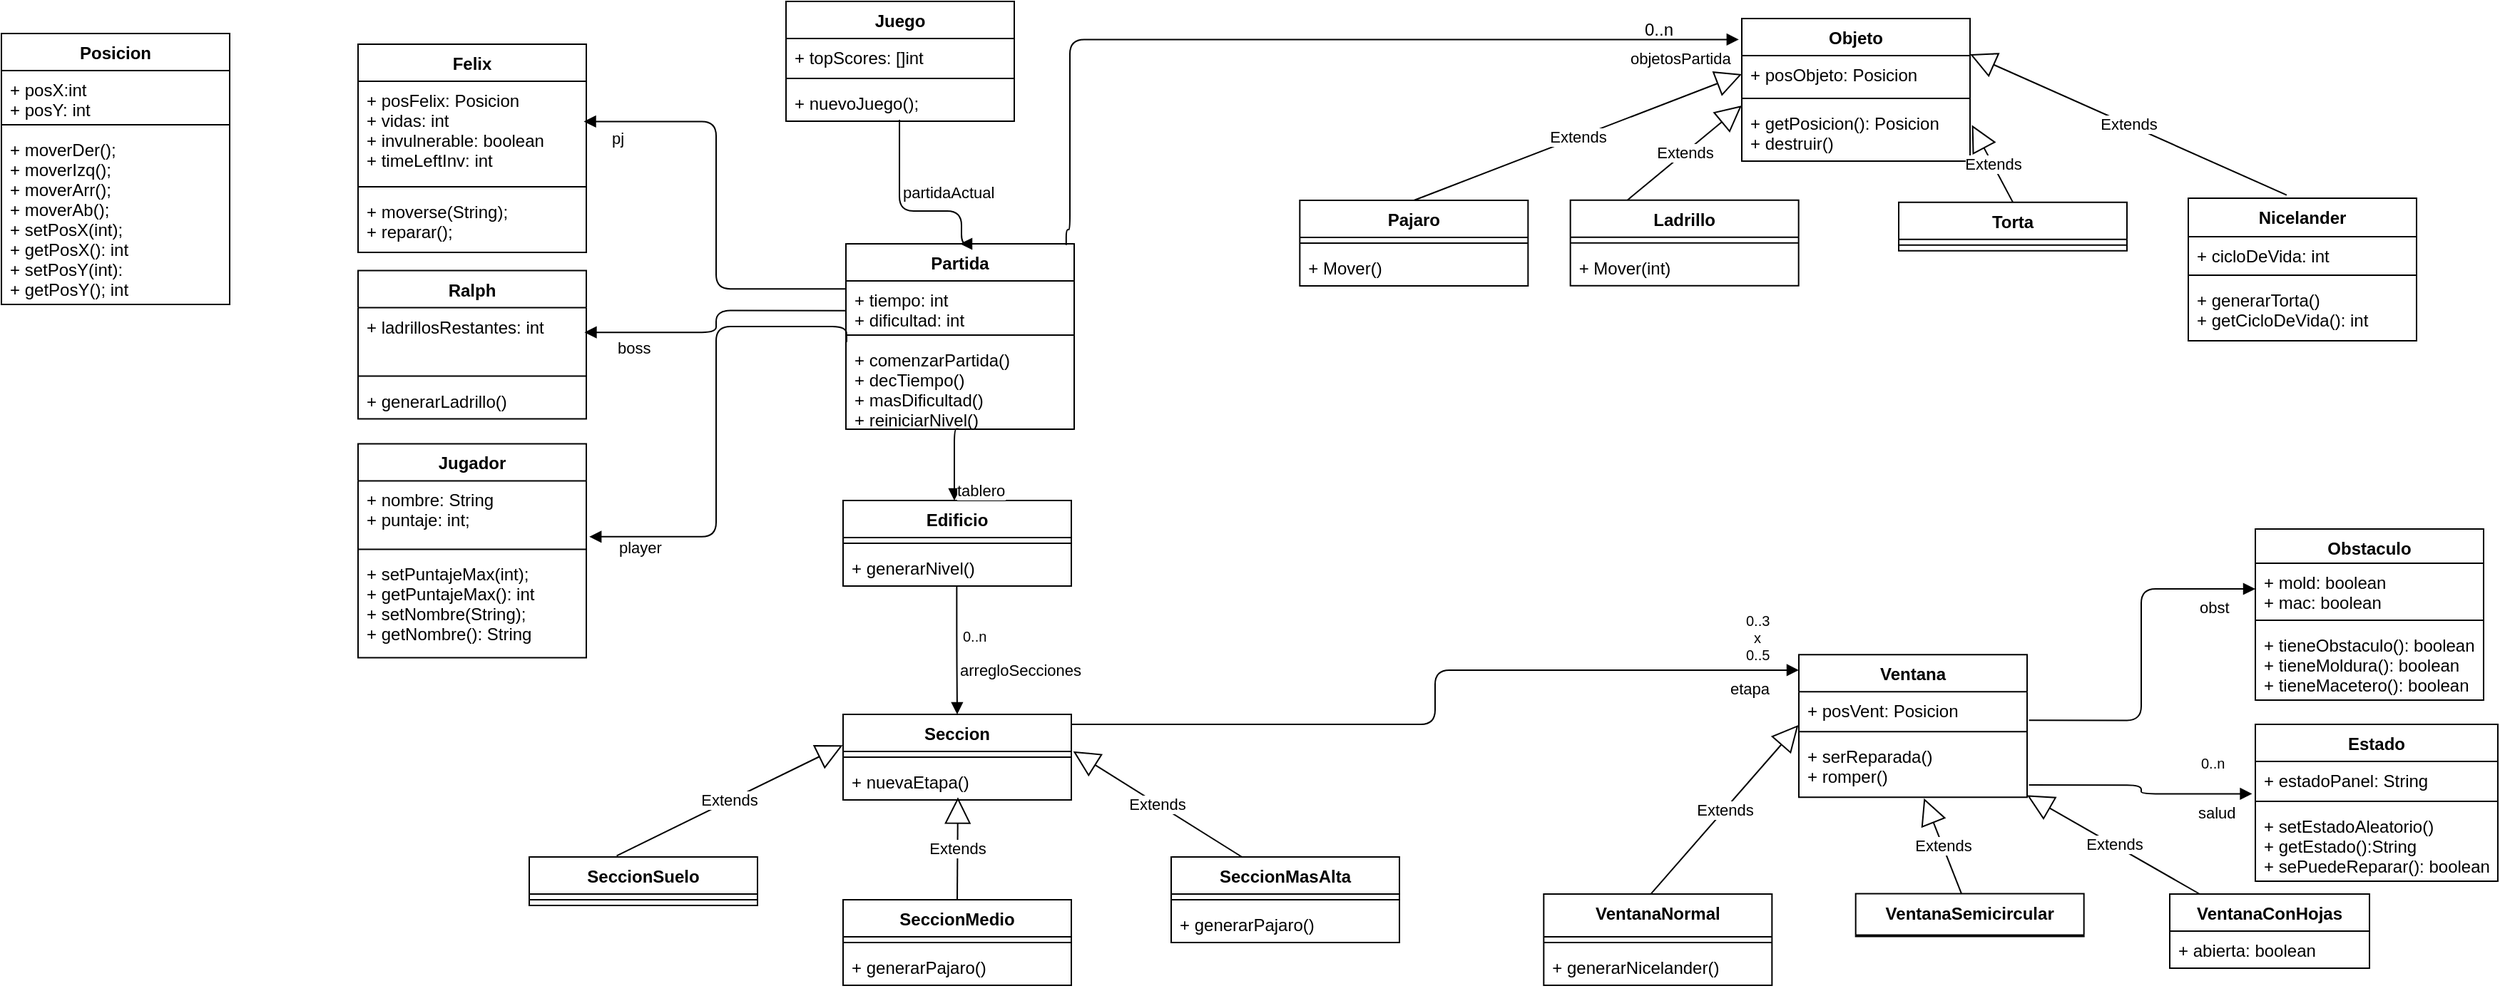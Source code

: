 <mxfile version="11.3.1" type="device" pages="1"><diagram id="2Kq16u2UD5P_xdGloN-s" name="Page-1"><mxGraphModel dx="937" dy="474" grid="1" gridSize="10" guides="0" tooltips="1" connect="1" arrows="1" fold="1" page="1" pageScale="1" pageWidth="2336" pageHeight="1654" math="0" shadow="0"><root><mxCell id="0"/><mxCell id="1" parent="0"/><mxCell id="9vfwXc5ntF1bTvShzQ1Z-1" value="Juego" style="swimlane;fontStyle=1;align=center;verticalAlign=top;childLayout=stackLayout;horizontal=1;startSize=26;horizontalStack=0;resizeParent=1;resizeParentMax=0;resizeLast=0;collapsible=1;marginBottom=0;" parent="1" vertex="1"><mxGeometry x="580" y="20" width="160" height="84" as="geometry"/></mxCell><mxCell id="9vfwXc5ntF1bTvShzQ1Z-2" value="+ topScores: []int" style="text;strokeColor=none;fillColor=none;align=left;verticalAlign=top;spacingLeft=4;spacingRight=4;overflow=hidden;rotatable=0;points=[[0,0.5],[1,0.5]];portConstraint=eastwest;" parent="9vfwXc5ntF1bTvShzQ1Z-1" vertex="1"><mxGeometry y="26" width="160" height="24" as="geometry"/></mxCell><mxCell id="9vfwXc5ntF1bTvShzQ1Z-3" value="" style="line;strokeWidth=1;fillColor=none;align=left;verticalAlign=middle;spacingTop=-1;spacingLeft=3;spacingRight=3;rotatable=0;labelPosition=right;points=[];portConstraint=eastwest;" parent="9vfwXc5ntF1bTvShzQ1Z-1" vertex="1"><mxGeometry y="50" width="160" height="8" as="geometry"/></mxCell><mxCell id="9vfwXc5ntF1bTvShzQ1Z-4" value="+ nuevoJuego();" style="text;strokeColor=none;fillColor=none;align=left;verticalAlign=top;spacingLeft=4;spacingRight=4;overflow=hidden;rotatable=0;points=[[0,0.5],[1,0.5]];portConstraint=eastwest;" parent="9vfwXc5ntF1bTvShzQ1Z-1" vertex="1"><mxGeometry y="58" width="160" height="26" as="geometry"/></mxCell><mxCell id="9vfwXc5ntF1bTvShzQ1Z-5" value="Jugador" style="swimlane;fontStyle=1;align=center;verticalAlign=top;childLayout=stackLayout;horizontal=1;startSize=26;horizontalStack=0;resizeParent=1;resizeParentMax=0;resizeLast=0;collapsible=1;marginBottom=0;" parent="1" vertex="1"><mxGeometry x="280" y="330.214" width="160" height="150" as="geometry"/></mxCell><mxCell id="9vfwXc5ntF1bTvShzQ1Z-6" value="+ nombre: String&#10;+ puntaje: int;" style="text;strokeColor=none;fillColor=none;align=left;verticalAlign=top;spacingLeft=4;spacingRight=4;overflow=hidden;rotatable=0;points=[[0,0.5],[1,0.5]];portConstraint=eastwest;" parent="9vfwXc5ntF1bTvShzQ1Z-5" vertex="1"><mxGeometry y="26" width="160" height="44" as="geometry"/></mxCell><mxCell id="9vfwXc5ntF1bTvShzQ1Z-7" value="" style="line;strokeWidth=1;fillColor=none;align=left;verticalAlign=middle;spacingTop=-1;spacingLeft=3;spacingRight=3;rotatable=0;labelPosition=right;points=[];portConstraint=eastwest;" parent="9vfwXc5ntF1bTvShzQ1Z-5" vertex="1"><mxGeometry y="70" width="160" height="8" as="geometry"/></mxCell><mxCell id="9vfwXc5ntF1bTvShzQ1Z-8" value="+ setPuntajeMax(int);&#10;+ getPuntajeMax(): int&#10;+ setNombre(String);&#10;+ getNombre(): String&#10;" style="text;strokeColor=none;fillColor=none;align=left;verticalAlign=top;spacingLeft=4;spacingRight=4;overflow=hidden;rotatable=0;points=[[0,0.5],[1,0.5]];portConstraint=eastwest;" parent="9vfwXc5ntF1bTvShzQ1Z-5" vertex="1"><mxGeometry y="78" width="160" height="72" as="geometry"/></mxCell><mxCell id="9vfwXc5ntF1bTvShzQ1Z-9" value="Partida" style="swimlane;fontStyle=1;align=center;verticalAlign=top;childLayout=stackLayout;horizontal=1;startSize=26;horizontalStack=0;resizeParent=1;resizeParentMax=0;resizeLast=0;collapsible=1;marginBottom=0;" parent="1" vertex="1"><mxGeometry x="622" y="190" width="160" height="130" as="geometry"/></mxCell><mxCell id="9vfwXc5ntF1bTvShzQ1Z-10" value="+ tiempo: int&#10;+ dificultad: int" style="text;strokeColor=none;fillColor=none;align=left;verticalAlign=top;spacingLeft=4;spacingRight=4;overflow=hidden;rotatable=0;points=[[0,0.5],[1,0.5]];portConstraint=eastwest;" parent="9vfwXc5ntF1bTvShzQ1Z-9" vertex="1"><mxGeometry y="26" width="160" height="34" as="geometry"/></mxCell><mxCell id="9vfwXc5ntF1bTvShzQ1Z-11" value="" style="line;strokeWidth=1;fillColor=none;align=left;verticalAlign=middle;spacingTop=-1;spacingLeft=3;spacingRight=3;rotatable=0;labelPosition=right;points=[];portConstraint=eastwest;" parent="9vfwXc5ntF1bTvShzQ1Z-9" vertex="1"><mxGeometry y="60" width="160" height="8" as="geometry"/></mxCell><mxCell id="9vfwXc5ntF1bTvShzQ1Z-12" value="+ comenzarPartida()&#10;+ decTiempo()&#10;+ masDificultad()&#10;+ reiniciarNivel()" style="text;strokeColor=none;fillColor=none;align=left;verticalAlign=top;spacingLeft=4;spacingRight=4;overflow=hidden;rotatable=0;points=[[0,0.5],[1,0.5]];portConstraint=eastwest;" parent="9vfwXc5ntF1bTvShzQ1Z-9" vertex="1"><mxGeometry y="68" width="160" height="62" as="geometry"/></mxCell><mxCell id="9vfwXc5ntF1bTvShzQ1Z-13" value="Posicion" style="swimlane;fontStyle=1;align=center;verticalAlign=top;childLayout=stackLayout;horizontal=1;startSize=26;horizontalStack=0;resizeParent=1;resizeParentMax=0;resizeLast=0;collapsible=1;marginBottom=0;" parent="1" vertex="1"><mxGeometry x="30" y="42.5" width="160" height="190" as="geometry"><mxRectangle x="60" y="32" width="80" height="26" as="alternateBounds"/></mxGeometry></mxCell><mxCell id="9vfwXc5ntF1bTvShzQ1Z-14" value="+ posX:int&#10;+ posY: int" style="text;strokeColor=none;fillColor=none;align=left;verticalAlign=top;spacingLeft=4;spacingRight=4;overflow=hidden;rotatable=0;points=[[0,0.5],[1,0.5]];portConstraint=eastwest;" parent="9vfwXc5ntF1bTvShzQ1Z-13" vertex="1"><mxGeometry y="26" width="160" height="34" as="geometry"/></mxCell><mxCell id="9vfwXc5ntF1bTvShzQ1Z-15" value="" style="line;strokeWidth=1;fillColor=none;align=left;verticalAlign=middle;spacingTop=-1;spacingLeft=3;spacingRight=3;rotatable=0;labelPosition=right;points=[];portConstraint=eastwest;" parent="9vfwXc5ntF1bTvShzQ1Z-13" vertex="1"><mxGeometry y="60" width="160" height="8" as="geometry"/></mxCell><mxCell id="9vfwXc5ntF1bTvShzQ1Z-16" value="+ moverDer();&#10;+ moverIzq();&#10;+ moverArr();&#10;+ moverAb();&#10;+ setPosX(int);&#10;+ getPosX(): int&#10;+ setPosY(int):&#10;+ getPosY(); int " style="text;strokeColor=none;fillColor=none;align=left;verticalAlign=top;spacingLeft=4;spacingRight=4;overflow=hidden;rotatable=0;points=[[0,0.5],[1,0.5]];portConstraint=eastwest;" parent="9vfwXc5ntF1bTvShzQ1Z-13" vertex="1"><mxGeometry y="68" width="160" height="122" as="geometry"/></mxCell><mxCell id="9vfwXc5ntF1bTvShzQ1Z-17" value="Ventana" style="swimlane;fontStyle=1;align=center;verticalAlign=top;childLayout=stackLayout;horizontal=1;startSize=26;horizontalStack=0;resizeParent=1;resizeParentMax=0;resizeLast=0;collapsible=1;marginBottom=0;" parent="1" vertex="1"><mxGeometry x="1290" y="478.167" width="160" height="100" as="geometry"/></mxCell><mxCell id="9vfwXc5ntF1bTvShzQ1Z-18" value="+ posVent: Posicion" style="text;strokeColor=none;fillColor=none;align=left;verticalAlign=top;spacingLeft=4;spacingRight=4;overflow=hidden;rotatable=0;points=[[0,0.5],[1,0.5]];portConstraint=eastwest;" parent="9vfwXc5ntF1bTvShzQ1Z-17" vertex="1"><mxGeometry y="26" width="160" height="24" as="geometry"/></mxCell><mxCell id="9vfwXc5ntF1bTvShzQ1Z-19" value="" style="line;strokeWidth=1;fillColor=none;align=left;verticalAlign=middle;spacingTop=-1;spacingLeft=3;spacingRight=3;rotatable=0;labelPosition=right;points=[];portConstraint=eastwest;" parent="9vfwXc5ntF1bTvShzQ1Z-17" vertex="1"><mxGeometry y="50" width="160" height="8" as="geometry"/></mxCell><mxCell id="9vfwXc5ntF1bTvShzQ1Z-20" value="+ serReparada()&#10;+ romper()" style="text;strokeColor=none;fillColor=none;align=left;verticalAlign=top;spacingLeft=4;spacingRight=4;overflow=hidden;rotatable=0;points=[[0,0.5],[1,0.5]];portConstraint=eastwest;" parent="9vfwXc5ntF1bTvShzQ1Z-17" vertex="1"><mxGeometry y="58" width="160" height="42" as="geometry"/></mxCell><mxCell id="9vfwXc5ntF1bTvShzQ1Z-33" value="Ladrillo" style="swimlane;fontStyle=1;align=center;verticalAlign=top;childLayout=stackLayout;horizontal=1;startSize=26;horizontalStack=0;resizeParent=1;resizeParentMax=0;resizeLast=0;collapsible=1;marginBottom=0;" parent="1" vertex="1"><mxGeometry x="1129.833" y="159.324" width="160" height="60" as="geometry"/></mxCell><mxCell id="9vfwXc5ntF1bTvShzQ1Z-35" value="" style="line;strokeWidth=1;fillColor=none;align=left;verticalAlign=middle;spacingTop=-1;spacingLeft=3;spacingRight=3;rotatable=0;labelPosition=right;points=[];portConstraint=eastwest;" parent="9vfwXc5ntF1bTvShzQ1Z-33" vertex="1"><mxGeometry y="26" width="160" height="8" as="geometry"/></mxCell><mxCell id="9vfwXc5ntF1bTvShzQ1Z-36" value="+ Mover(int)" style="text;strokeColor=none;fillColor=none;align=left;verticalAlign=top;spacingLeft=4;spacingRight=4;overflow=hidden;rotatable=0;points=[[0,0.5],[1,0.5]];portConstraint=eastwest;" parent="9vfwXc5ntF1bTvShzQ1Z-33" vertex="1"><mxGeometry y="34" width="160" height="26" as="geometry"/></mxCell><mxCell id="9vfwXc5ntF1bTvShzQ1Z-37" value="Pajaro" style="swimlane;fontStyle=1;align=center;verticalAlign=top;childLayout=stackLayout;horizontal=1;startSize=26;horizontalStack=0;resizeParent=1;resizeParentMax=0;resizeLast=0;collapsible=1;marginBottom=0;" parent="1" vertex="1"><mxGeometry x="940.167" y="159.49" width="160" height="60" as="geometry"/></mxCell><mxCell id="9vfwXc5ntF1bTvShzQ1Z-39" value="" style="line;strokeWidth=1;fillColor=none;align=left;verticalAlign=middle;spacingTop=-1;spacingLeft=3;spacingRight=3;rotatable=0;labelPosition=right;points=[];portConstraint=eastwest;" parent="9vfwXc5ntF1bTvShzQ1Z-37" vertex="1"><mxGeometry y="26" width="160" height="8" as="geometry"/></mxCell><mxCell id="9vfwXc5ntF1bTvShzQ1Z-40" value="+ Mover()" style="text;strokeColor=none;fillColor=none;align=left;verticalAlign=top;spacingLeft=4;spacingRight=4;overflow=hidden;rotatable=0;points=[[0,0.5],[1,0.5]];portConstraint=eastwest;" parent="9vfwXc5ntF1bTvShzQ1Z-37" vertex="1"><mxGeometry y="34" width="160" height="26" as="geometry"/></mxCell><mxCell id="9vfwXc5ntF1bTvShzQ1Z-41" value="VentanaNormal" style="swimlane;fontStyle=1;align=center;verticalAlign=top;childLayout=stackLayout;horizontal=1;startSize=30;horizontalStack=0;resizeParent=1;resizeParentMax=0;resizeLast=0;collapsible=1;marginBottom=0;" parent="1" vertex="1"><mxGeometry x="1111.167" y="646" width="160" height="64" as="geometry"/></mxCell><mxCell id="9vfwXc5ntF1bTvShzQ1Z-43" value="" style="line;strokeWidth=1;fillColor=none;align=left;verticalAlign=middle;spacingTop=-1;spacingLeft=3;spacingRight=3;rotatable=0;labelPosition=right;points=[];portConstraint=eastwest;" parent="9vfwXc5ntF1bTvShzQ1Z-41" vertex="1"><mxGeometry y="30" width="160" height="8" as="geometry"/></mxCell><mxCell id="9vfwXc5ntF1bTvShzQ1Z-44" value="+ generarNicelander()" style="text;strokeColor=none;fillColor=none;align=left;verticalAlign=top;spacingLeft=4;spacingRight=4;overflow=hidden;rotatable=0;points=[[0,0.5],[1,0.5]];portConstraint=eastwest;" parent="9vfwXc5ntF1bTvShzQ1Z-41" vertex="1"><mxGeometry y="38" width="160" height="26" as="geometry"/></mxCell><mxCell id="9vfwXc5ntF1bTvShzQ1Z-45" value="VentanaSemicircular" style="swimlane;fontStyle=1;align=center;verticalAlign=top;childLayout=stackLayout;horizontal=1;startSize=29;horizontalStack=0;resizeParent=1;resizeParentMax=0;resizeLast=0;collapsible=1;marginBottom=0;" parent="1" vertex="1"><mxGeometry x="1329.833" y="645.786" width="160" height="30" as="geometry"/></mxCell><mxCell id="9vfwXc5ntF1bTvShzQ1Z-47" value="" style="line;strokeWidth=1;fillColor=none;align=left;verticalAlign=middle;spacingTop=-1;spacingLeft=3;spacingRight=3;rotatable=0;labelPosition=right;points=[];portConstraint=eastwest;" parent="9vfwXc5ntF1bTvShzQ1Z-45" vertex="1"><mxGeometry y="29" width="160" height="1" as="geometry"/></mxCell><mxCell id="9vfwXc5ntF1bTvShzQ1Z-65" value="Torta" style="swimlane;fontStyle=1;align=center;verticalAlign=top;childLayout=stackLayout;horizontal=1;startSize=26;horizontalStack=0;resizeParent=1;resizeParentMax=0;resizeLast=0;collapsible=1;marginBottom=0;" parent="1" vertex="1"><mxGeometry x="1360" y="160.824" width="160" height="34" as="geometry"/></mxCell><mxCell id="9vfwXc5ntF1bTvShzQ1Z-67" value="" style="line;strokeWidth=1;fillColor=none;align=left;verticalAlign=middle;spacingTop=-1;spacingLeft=3;spacingRight=3;rotatable=0;labelPosition=right;points=[];portConstraint=eastwest;" parent="9vfwXc5ntF1bTvShzQ1Z-65" vertex="1"><mxGeometry y="26" width="160" height="8" as="geometry"/></mxCell><mxCell id="9vfwXc5ntF1bTvShzQ1Z-73" value="Seccion" style="swimlane;fontStyle=1;align=center;verticalAlign=top;childLayout=stackLayout;horizontal=1;startSize=26;horizontalStack=0;resizeParent=1;resizeParentMax=0;resizeLast=0;collapsible=1;marginBottom=0;" parent="1" vertex="1"><mxGeometry x="620" y="520" width="160" height="60" as="geometry"/></mxCell><mxCell id="9vfwXc5ntF1bTvShzQ1Z-75" value="" style="line;strokeWidth=1;fillColor=none;align=left;verticalAlign=middle;spacingTop=-1;spacingLeft=3;spacingRight=3;rotatable=0;labelPosition=right;points=[];portConstraint=eastwest;" parent="9vfwXc5ntF1bTvShzQ1Z-73" vertex="1"><mxGeometry y="26" width="160" height="8" as="geometry"/></mxCell><mxCell id="9vfwXc5ntF1bTvShzQ1Z-76" value="+ nuevaEtapa()" style="text;strokeColor=none;fillColor=none;align=left;verticalAlign=top;spacingLeft=4;spacingRight=4;overflow=hidden;rotatable=0;points=[[0,0.5],[1,0.5]];portConstraint=eastwest;" parent="9vfwXc5ntF1bTvShzQ1Z-73" vertex="1"><mxGeometry y="34" width="160" height="26" as="geometry"/></mxCell><mxCell id="9vfwXc5ntF1bTvShzQ1Z-77" value="SeccionSuelo" style="swimlane;fontStyle=1;align=center;verticalAlign=top;childLayout=stackLayout;horizontal=1;startSize=26;horizontalStack=0;resizeParent=1;resizeParentMax=0;resizeLast=0;collapsible=1;marginBottom=0;" parent="1" vertex="1"><mxGeometry x="400" y="620" width="160" height="34" as="geometry"/></mxCell><mxCell id="9vfwXc5ntF1bTvShzQ1Z-79" value="" style="line;strokeWidth=1;fillColor=none;align=left;verticalAlign=middle;spacingTop=-1;spacingLeft=3;spacingRight=3;rotatable=0;labelPosition=right;points=[];portConstraint=eastwest;" parent="9vfwXc5ntF1bTvShzQ1Z-77" vertex="1"><mxGeometry y="26" width="160" height="8" as="geometry"/></mxCell><mxCell id="9vfwXc5ntF1bTvShzQ1Z-81" value="SeccionMedio" style="swimlane;fontStyle=1;align=center;verticalAlign=top;childLayout=stackLayout;horizontal=1;startSize=26;horizontalStack=0;resizeParent=1;resizeParentMax=0;resizeLast=0;collapsible=1;marginBottom=0;" parent="1" vertex="1"><mxGeometry x="620" y="650" width="160" height="60" as="geometry"/></mxCell><mxCell id="9vfwXc5ntF1bTvShzQ1Z-83" value="" style="line;strokeWidth=1;fillColor=none;align=left;verticalAlign=middle;spacingTop=-1;spacingLeft=3;spacingRight=3;rotatable=0;labelPosition=right;points=[];portConstraint=eastwest;" parent="9vfwXc5ntF1bTvShzQ1Z-81" vertex="1"><mxGeometry y="26" width="160" height="8" as="geometry"/></mxCell><mxCell id="9vfwXc5ntF1bTvShzQ1Z-84" value="+ generarPajaro()" style="text;strokeColor=none;fillColor=none;align=left;verticalAlign=top;spacingLeft=4;spacingRight=4;overflow=hidden;rotatable=0;points=[[0,0.5],[1,0.5]];portConstraint=eastwest;" parent="9vfwXc5ntF1bTvShzQ1Z-81" vertex="1"><mxGeometry y="34" width="160" height="26" as="geometry"/></mxCell><mxCell id="9vfwXc5ntF1bTvShzQ1Z-85" value="SeccionMasAlta" style="swimlane;fontStyle=1;align=center;verticalAlign=top;childLayout=stackLayout;horizontal=1;startSize=26;horizontalStack=0;resizeParent=1;resizeParentMax=0;resizeLast=0;collapsible=1;marginBottom=0;" parent="1" vertex="1"><mxGeometry x="850" y="620" width="160" height="60" as="geometry"/></mxCell><mxCell id="9vfwXc5ntF1bTvShzQ1Z-87" value="" style="line;strokeWidth=1;fillColor=none;align=left;verticalAlign=middle;spacingTop=-1;spacingLeft=3;spacingRight=3;rotatable=0;labelPosition=right;points=[];portConstraint=eastwest;" parent="9vfwXc5ntF1bTvShzQ1Z-85" vertex="1"><mxGeometry y="26" width="160" height="8" as="geometry"/></mxCell><mxCell id="9vfwXc5ntF1bTvShzQ1Z-88" value="+ generarPajaro()" style="text;strokeColor=none;fillColor=none;align=left;verticalAlign=top;spacingLeft=4;spacingRight=4;overflow=hidden;rotatable=0;points=[[0,0.5],[1,0.5]];portConstraint=eastwest;" parent="9vfwXc5ntF1bTvShzQ1Z-85" vertex="1"><mxGeometry y="34" width="160" height="26" as="geometry"/></mxCell><mxCell id="9vfwXc5ntF1bTvShzQ1Z-89" value="Felix" style="swimlane;fontStyle=1;align=center;verticalAlign=top;childLayout=stackLayout;horizontal=1;startSize=26;horizontalStack=0;resizeParent=1;resizeParentMax=0;resizeLast=0;collapsible=1;marginBottom=0;" parent="1" vertex="1"><mxGeometry x="280" y="50" width="160" height="146" as="geometry"><mxRectangle x="510" y="506" width="60" height="26" as="alternateBounds"/></mxGeometry></mxCell><mxCell id="9vfwXc5ntF1bTvShzQ1Z-90" value="+ posFelix: Posicion&#10;+ vidas: int&#10;+ invulnerable: boolean&#10;+ timeLeftInv: int" style="text;strokeColor=none;fillColor=none;align=left;verticalAlign=top;spacingLeft=4;spacingRight=4;overflow=hidden;rotatable=0;points=[[0,0.5],[1,0.5]];portConstraint=eastwest;" parent="9vfwXc5ntF1bTvShzQ1Z-89" vertex="1"><mxGeometry y="26" width="160" height="70" as="geometry"/></mxCell><mxCell id="9vfwXc5ntF1bTvShzQ1Z-91" value="" style="line;strokeWidth=1;fillColor=none;align=left;verticalAlign=middle;spacingTop=-1;spacingLeft=3;spacingRight=3;rotatable=0;labelPosition=right;points=[];portConstraint=eastwest;" parent="9vfwXc5ntF1bTvShzQ1Z-89" vertex="1"><mxGeometry y="96" width="160" height="8" as="geometry"/></mxCell><mxCell id="9vfwXc5ntF1bTvShzQ1Z-92" value="+ moverse(String);&#10;+ reparar();" style="text;strokeColor=none;fillColor=none;align=left;verticalAlign=top;spacingLeft=4;spacingRight=4;overflow=hidden;rotatable=0;points=[[0,0.5],[1,0.5]];portConstraint=eastwest;" parent="9vfwXc5ntF1bTvShzQ1Z-89" vertex="1"><mxGeometry y="104" width="160" height="42" as="geometry"/></mxCell><mxCell id="o8ehaNPeGsNhpjmpizpz-1" value="Ralph" style="swimlane;fontStyle=1;align=center;verticalAlign=top;childLayout=stackLayout;horizontal=1;startSize=26;horizontalStack=0;resizeParent=1;resizeParentMax=0;resizeLast=0;collapsible=1;marginBottom=0;" parent="1" vertex="1"><mxGeometry x="280" y="208.786" width="160" height="104" as="geometry"/></mxCell><mxCell id="o8ehaNPeGsNhpjmpizpz-2" value="+ ladrillosRestantes: int" style="text;strokeColor=none;fillColor=none;align=left;verticalAlign=top;spacingLeft=4;spacingRight=4;overflow=hidden;rotatable=0;points=[[0,0.5],[1,0.5]];portConstraint=eastwest;" parent="o8ehaNPeGsNhpjmpizpz-1" vertex="1"><mxGeometry y="26" width="160" height="44" as="geometry"/></mxCell><mxCell id="o8ehaNPeGsNhpjmpizpz-3" value="" style="line;strokeWidth=1;fillColor=none;align=left;verticalAlign=middle;spacingTop=-1;spacingLeft=3;spacingRight=3;rotatable=0;labelPosition=right;points=[];portConstraint=eastwest;" parent="o8ehaNPeGsNhpjmpizpz-1" vertex="1"><mxGeometry y="70" width="160" height="8" as="geometry"/></mxCell><mxCell id="o8ehaNPeGsNhpjmpizpz-4" value="+ generarLadrillo()" style="text;strokeColor=none;fillColor=none;align=left;verticalAlign=top;spacingLeft=4;spacingRight=4;overflow=hidden;rotatable=0;points=[[0,0.5],[1,0.5]];portConstraint=eastwest;" parent="o8ehaNPeGsNhpjmpizpz-1" vertex="1"><mxGeometry y="78" width="160" height="26" as="geometry"/></mxCell><mxCell id="o8ehaNPeGsNhpjmpizpz-6" value="Estado" style="swimlane;fontStyle=1;align=center;verticalAlign=top;childLayout=stackLayout;horizontal=1;startSize=26;horizontalStack=0;resizeParent=1;resizeParentMax=0;resizeLast=0;collapsible=1;marginBottom=0;" parent="1" vertex="1"><mxGeometry x="1610" y="527" width="170" height="110" as="geometry"/></mxCell><mxCell id="o8ehaNPeGsNhpjmpizpz-7" value="+ estadoPanel: String" style="text;strokeColor=none;fillColor=none;align=left;verticalAlign=top;spacingLeft=4;spacingRight=4;overflow=hidden;rotatable=0;points=[[0,0.5],[1,0.5]];portConstraint=eastwest;" parent="o8ehaNPeGsNhpjmpizpz-6" vertex="1"><mxGeometry y="26" width="170" height="24" as="geometry"/></mxCell><mxCell id="o8ehaNPeGsNhpjmpizpz-8" value="" style="line;strokeWidth=1;fillColor=none;align=left;verticalAlign=middle;spacingTop=-1;spacingLeft=3;spacingRight=3;rotatable=0;labelPosition=right;points=[];portConstraint=eastwest;" parent="o8ehaNPeGsNhpjmpizpz-6" vertex="1"><mxGeometry y="50" width="170" height="8" as="geometry"/></mxCell><mxCell id="o8ehaNPeGsNhpjmpizpz-9" value="+ setEstadoAleatorio()&#10;+ getEstado():String&#10;+ sePuedeReparar(): boolean" style="text;strokeColor=none;fillColor=none;align=left;verticalAlign=top;spacingLeft=4;spacingRight=4;overflow=hidden;rotatable=0;points=[[0,0.5],[1,0.5]];portConstraint=eastwest;" parent="o8ehaNPeGsNhpjmpizpz-6" vertex="1"><mxGeometry y="58" width="170" height="52" as="geometry"/></mxCell><mxCell id="o8ehaNPeGsNhpjmpizpz-10" value="Obstaculo" style="swimlane;fontStyle=1;align=center;verticalAlign=top;childLayout=stackLayout;horizontal=1;startSize=24;horizontalStack=0;resizeParent=1;resizeParentMax=0;resizeLast=0;collapsible=1;marginBottom=0;" parent="1" vertex="1"><mxGeometry x="1610" y="390" width="160" height="120" as="geometry"/></mxCell><mxCell id="o8ehaNPeGsNhpjmpizpz-11" value="+ mold: boolean&#10;+ mac: boolean" style="text;strokeColor=none;fillColor=none;align=left;verticalAlign=top;spacingLeft=4;spacingRight=4;overflow=hidden;rotatable=0;points=[[0,0.5],[1,0.5]];portConstraint=eastwest;" parent="o8ehaNPeGsNhpjmpizpz-10" vertex="1"><mxGeometry y="24" width="160" height="36" as="geometry"/></mxCell><mxCell id="o8ehaNPeGsNhpjmpizpz-12" value="" style="line;strokeWidth=1;fillColor=none;align=left;verticalAlign=middle;spacingTop=-1;spacingLeft=3;spacingRight=3;rotatable=0;labelPosition=right;points=[];portConstraint=eastwest;" parent="o8ehaNPeGsNhpjmpizpz-10" vertex="1"><mxGeometry y="60" width="160" height="8" as="geometry"/></mxCell><mxCell id="o8ehaNPeGsNhpjmpizpz-13" value="+ tieneObstaculo(): boolean&#10;+ tieneMoldura(): boolean&#10;+ tieneMacetero(): boolean" style="text;strokeColor=none;fillColor=none;align=left;verticalAlign=top;spacingLeft=4;spacingRight=4;overflow=hidden;rotatable=0;points=[[0,0.5],[1,0.5]];portConstraint=eastwest;" parent="o8ehaNPeGsNhpjmpizpz-10" vertex="1"><mxGeometry y="68" width="160" height="52" as="geometry"/></mxCell><mxCell id="o8ehaNPeGsNhpjmpizpz-14" value="Nicelander" style="swimlane;fontStyle=1;align=center;verticalAlign=top;childLayout=stackLayout;horizontal=1;startSize=27;horizontalStack=0;resizeParent=1;resizeParentMax=0;resizeLast=0;collapsible=1;marginBottom=0;" parent="1" vertex="1"><mxGeometry x="1563" y="158" width="160" height="100" as="geometry"/></mxCell><mxCell id="o8ehaNPeGsNhpjmpizpz-15" value="+ cicloDeVida: int" style="text;strokeColor=none;fillColor=none;align=left;verticalAlign=top;spacingLeft=4;spacingRight=4;overflow=hidden;rotatable=0;points=[[0,0.5],[1,0.5]];portConstraint=eastwest;" parent="o8ehaNPeGsNhpjmpizpz-14" vertex="1"><mxGeometry y="27" width="160" height="23" as="geometry"/></mxCell><mxCell id="o8ehaNPeGsNhpjmpizpz-16" value="" style="line;strokeWidth=1;fillColor=none;align=left;verticalAlign=middle;spacingTop=-1;spacingLeft=3;spacingRight=3;rotatable=0;labelPosition=right;points=[];portConstraint=eastwest;" parent="o8ehaNPeGsNhpjmpizpz-14" vertex="1"><mxGeometry y="50" width="160" height="8" as="geometry"/></mxCell><mxCell id="o8ehaNPeGsNhpjmpizpz-17" value="+ generarTorta()&#10;+ getCicloDeVida(): int" style="text;strokeColor=none;fillColor=none;align=left;verticalAlign=top;spacingLeft=4;spacingRight=4;overflow=hidden;rotatable=0;points=[[0,0.5],[1,0.5]];portConstraint=eastwest;" parent="o8ehaNPeGsNhpjmpizpz-14" vertex="1"><mxGeometry y="58" width="160" height="42" as="geometry"/></mxCell><mxCell id="o8ehaNPeGsNhpjmpizpz-19" value="VentanaConHojas" style="swimlane;fontStyle=1;childLayout=stackLayout;horizontal=1;startSize=26;fillColor=none;horizontalStack=0;resizeParent=1;resizeParentMax=0;resizeLast=0;collapsible=1;marginBottom=0;" parent="1" vertex="1"><mxGeometry x="1550" y="646" width="140" height="52" as="geometry"/></mxCell><mxCell id="o8ehaNPeGsNhpjmpizpz-20" value="+ abierta: boolean" style="text;strokeColor=none;fillColor=none;align=left;verticalAlign=top;spacingLeft=4;spacingRight=4;overflow=hidden;rotatable=0;points=[[0,0.5],[1,0.5]];portConstraint=eastwest;" parent="o8ehaNPeGsNhpjmpizpz-19" vertex="1"><mxGeometry y="26" width="140" height="26" as="geometry"/></mxCell><mxCell id="o8ehaNPeGsNhpjmpizpz-23" value="Edificio" style="swimlane;fontStyle=1;align=center;verticalAlign=top;childLayout=stackLayout;horizontal=1;startSize=26;horizontalStack=0;resizeParent=1;resizeParentMax=0;resizeLast=0;collapsible=1;marginBottom=0;" parent="1" vertex="1"><mxGeometry x="620" y="370" width="160" height="60" as="geometry"/></mxCell><mxCell id="o8ehaNPeGsNhpjmpizpz-25" value="" style="line;strokeWidth=1;fillColor=none;align=left;verticalAlign=middle;spacingTop=-1;spacingLeft=3;spacingRight=3;rotatable=0;labelPosition=right;points=[];portConstraint=eastwest;" parent="o8ehaNPeGsNhpjmpizpz-23" vertex="1"><mxGeometry y="26" width="160" height="8" as="geometry"/></mxCell><mxCell id="o8ehaNPeGsNhpjmpizpz-26" value="+ generarNivel()" style="text;strokeColor=none;fillColor=none;align=left;verticalAlign=top;spacingLeft=4;spacingRight=4;overflow=hidden;rotatable=0;points=[[0,0.5],[1,0.5]];portConstraint=eastwest;" parent="o8ehaNPeGsNhpjmpizpz-23" vertex="1"><mxGeometry y="34" width="160" height="26" as="geometry"/></mxCell><mxCell id="o8ehaNPeGsNhpjmpizpz-34" value="Objeto" style="swimlane;fontStyle=1;align=center;verticalAlign=top;childLayout=stackLayout;horizontal=1;startSize=26;horizontalStack=0;resizeParent=1;resizeParentMax=0;resizeLast=0;collapsible=1;marginBottom=0;" parent="1" vertex="1"><mxGeometry x="1250" y="32" width="160" height="100" as="geometry"/></mxCell><mxCell id="o8ehaNPeGsNhpjmpizpz-35" value="+ posObjeto: Posicion" style="text;strokeColor=none;fillColor=none;align=left;verticalAlign=top;spacingLeft=4;spacingRight=4;overflow=hidden;rotatable=0;points=[[0,0.5],[1,0.5]];portConstraint=eastwest;" parent="o8ehaNPeGsNhpjmpizpz-34" vertex="1"><mxGeometry y="26" width="160" height="26" as="geometry"/></mxCell><mxCell id="o8ehaNPeGsNhpjmpizpz-36" value="" style="line;strokeWidth=1;fillColor=none;align=left;verticalAlign=middle;spacingTop=-1;spacingLeft=3;spacingRight=3;rotatable=0;labelPosition=right;points=[];portConstraint=eastwest;" parent="o8ehaNPeGsNhpjmpizpz-34" vertex="1"><mxGeometry y="52" width="160" height="8" as="geometry"/></mxCell><mxCell id="o8ehaNPeGsNhpjmpizpz-37" value="+ getPosicion(): Posicion&#10;+ destruir()" style="text;strokeColor=none;fillColor=none;align=left;verticalAlign=top;spacingLeft=4;spacingRight=4;overflow=hidden;rotatable=0;points=[[0,0.5],[1,0.5]];portConstraint=eastwest;" parent="o8ehaNPeGsNhpjmpizpz-34" vertex="1"><mxGeometry y="60" width="160" height="40" as="geometry"/></mxCell><mxCell id="o8ehaNPeGsNhpjmpizpz-46" value="partidaActual" style="endArrow=block;endFill=1;html=1;edgeStyle=orthogonalEdgeStyle;align=left;verticalAlign=top;entryX=0.5;entryY=0;entryDx=0;entryDy=0;exitX=0.497;exitY=0.963;exitDx=0;exitDy=0;exitPerimeter=0;" parent="1" source="9vfwXc5ntF1bTvShzQ1Z-4" target="9vfwXc5ntF1bTvShzQ1Z-9" edge="1"><mxGeometry x="-0.432" relative="1" as="geometry"><mxPoint x="702" y="150" as="sourcePoint"/><mxPoint x="1030" y="320" as="targetPoint"/><Array as="points"><mxPoint x="703" y="167"/></Array><mxPoint as="offset"/></mxGeometry></mxCell><mxCell id="o8ehaNPeGsNhpjmpizpz-48" value="pj" style="endArrow=block;endFill=1;html=1;edgeStyle=orthogonalEdgeStyle;align=left;verticalAlign=top;entryX=0.989;entryY=0.403;entryDx=0;entryDy=0;entryPerimeter=0;exitX=0;exitY=0.165;exitDx=0;exitDy=0;exitPerimeter=0;" parent="1" source="9vfwXc5ntF1bTvShzQ1Z-10" target="9vfwXc5ntF1bTvShzQ1Z-90" edge="1"><mxGeometry x="0.883" y="-1" relative="1" as="geometry"><mxPoint x="570" y="218" as="sourcePoint"/><mxPoint x="610" y="200" as="targetPoint"/><mxPoint as="offset"/></mxGeometry></mxCell><mxCell id="o8ehaNPeGsNhpjmpizpz-49" value="" style="resizable=0;html=1;align=left;verticalAlign=bottom;labelBackgroundColor=#ffffff;fontSize=10;" parent="o8ehaNPeGsNhpjmpizpz-48" connectable="0" vertex="1"><mxGeometry x="-1" relative="1" as="geometry"/></mxCell><mxCell id="o8ehaNPeGsNhpjmpizpz-52" value="boss" style="endArrow=block;endFill=1;html=1;edgeStyle=orthogonalEdgeStyle;align=left;verticalAlign=top;exitX=-0.003;exitY=0.613;exitDx=0;exitDy=0;exitPerimeter=0;entryX=0.992;entryY=0.393;entryDx=0;entryDy=0;entryPerimeter=0;" parent="1" source="9vfwXc5ntF1bTvShzQ1Z-10" target="o8ehaNPeGsNhpjmpizpz-2" edge="1"><mxGeometry x="0.785" y="-2" relative="1" as="geometry"><mxPoint x="450" y="280" as="sourcePoint"/><mxPoint x="550" y="310" as="targetPoint"/><Array as="points"/><mxPoint as="offset"/></mxGeometry></mxCell><mxCell id="o8ehaNPeGsNhpjmpizpz-54" value="player" style="endArrow=block;endFill=1;html=1;edgeStyle=orthogonalEdgeStyle;align=left;verticalAlign=top;exitX=0.003;exitY=0.015;exitDx=0;exitDy=0;exitPerimeter=0;entryX=1.013;entryY=0.891;entryDx=0;entryDy=0;entryPerimeter=0;" parent="1" source="9vfwXc5ntF1bTvShzQ1Z-12" target="9vfwXc5ntF1bTvShzQ1Z-6" edge="1"><mxGeometry x="0.887" y="-5" relative="1" as="geometry"><mxPoint x="450" y="320" as="sourcePoint"/><mxPoint x="610" y="320" as="targetPoint"/><mxPoint as="offset"/></mxGeometry></mxCell><mxCell id="o8ehaNPeGsNhpjmpizpz-56" value="tablero" style="endArrow=block;endFill=1;html=1;edgeStyle=orthogonalEdgeStyle;align=left;verticalAlign=top;exitX=0.494;exitY=0.995;exitDx=0;exitDy=0;exitPerimeter=0;" parent="1" source="9vfwXc5ntF1bTvShzQ1Z-12" edge="1"><mxGeometry x="0.231" relative="1" as="geometry"><mxPoint x="450" y="450" as="sourcePoint"/><mxPoint x="698" y="370" as="targetPoint"/><Array as="points"><mxPoint x="701" y="320"/><mxPoint x="698" y="320"/><mxPoint x="698" y="370"/></Array><mxPoint as="offset"/></mxGeometry></mxCell><mxCell id="o8ehaNPeGsNhpjmpizpz-58" value="objetosPartida" style="endArrow=block;endFill=1;html=1;edgeStyle=orthogonalEdgeStyle;align=left;verticalAlign=top;entryX=-0.013;entryY=0.147;entryDx=0;entryDy=0;entryPerimeter=0;exitX=0.965;exitY=0.007;exitDx=0;exitDy=0;exitPerimeter=0;" parent="1" source="9vfwXc5ntF1bTvShzQ1Z-9" target="o8ehaNPeGsNhpjmpizpz-34" edge="1"><mxGeometry x="0.747" relative="1" as="geometry"><mxPoint x="840" y="100" as="sourcePoint"/><mxPoint x="1000" y="90" as="targetPoint"/><Array as="points"><mxPoint x="776" y="180"/><mxPoint x="779" y="180"/><mxPoint x="779" y="47"/></Array><mxPoint as="offset"/></mxGeometry></mxCell><mxCell id="o8ehaNPeGsNhpjmpizpz-60" value="0..n" style="text;html=1;resizable=0;points=[];autosize=1;align=left;verticalAlign=top;spacingTop=-4;" parent="1" vertex="1"><mxGeometry x="1180" y="30" width="40" height="20" as="geometry"/></mxCell><mxCell id="o8ehaNPeGsNhpjmpizpz-62" value="Extends" style="endArrow=block;endSize=16;endFill=0;html=1;entryX=0;entryY=0.5;entryDx=0;entryDy=0;exitX=0.5;exitY=0;exitDx=0;exitDy=0;" parent="1" source="9vfwXc5ntF1bTvShzQ1Z-37" target="o8ehaNPeGsNhpjmpizpz-35" edge="1"><mxGeometry width="160" relative="1" as="geometry"><mxPoint x="1100" y="400" as="sourcePoint"/><mxPoint x="1260" y="400" as="targetPoint"/></mxGeometry></mxCell><mxCell id="o8ehaNPeGsNhpjmpizpz-63" value="Extends" style="endArrow=block;endSize=16;endFill=0;html=1;exitX=0.25;exitY=0;exitDx=0;exitDy=0;" parent="1" source="9vfwXc5ntF1bTvShzQ1Z-33" edge="1"><mxGeometry width="160" relative="1" as="geometry"><mxPoint x="1100" y="340" as="sourcePoint"/><mxPoint x="1250" y="93" as="targetPoint"/></mxGeometry></mxCell><mxCell id="o8ehaNPeGsNhpjmpizpz-65" value="Extends" style="endArrow=block;endSize=16;endFill=0;html=1;exitX=0.5;exitY=0;exitDx=0;exitDy=0;entryX=1.008;entryY=0.367;entryDx=0;entryDy=0;entryPerimeter=0;" parent="1" source="9vfwXc5ntF1bTvShzQ1Z-65" target="o8ehaNPeGsNhpjmpizpz-37" edge="1"><mxGeometry width="160" relative="1" as="geometry"><mxPoint x="1510" y="40" as="sourcePoint"/><mxPoint x="1670" y="40" as="targetPoint"/></mxGeometry></mxCell><mxCell id="o8ehaNPeGsNhpjmpizpz-66" value="Extends" style="endArrow=block;endSize=16;endFill=0;html=1;exitX=0.431;exitY=-0.022;exitDx=0;exitDy=0;exitPerimeter=0;entryX=1;entryY=0.25;entryDx=0;entryDy=0;" parent="1" source="o8ehaNPeGsNhpjmpizpz-14" target="o8ehaNPeGsNhpjmpizpz-34" edge="1"><mxGeometry width="160" relative="1" as="geometry"><mxPoint x="1630" y="90" as="sourcePoint"/><mxPoint x="1790" y="90" as="targetPoint"/></mxGeometry></mxCell><mxCell id="o8ehaNPeGsNhpjmpizpz-69" value="arregloSecciones" style="endArrow=block;endFill=1;html=1;edgeStyle=orthogonalEdgeStyle;align=left;verticalAlign=top;entryX=0.5;entryY=0;entryDx=0;entryDy=0;exitX=0.498;exitY=1.006;exitDx=0;exitDy=0;exitPerimeter=0;" parent="1" source="o8ehaNPeGsNhpjmpizpz-26" target="9vfwXc5ntF1bTvShzQ1Z-73" edge="1"><mxGeometry x="0.026" relative="1" as="geometry"><mxPoint x="700" y="450" as="sourcePoint"/><mxPoint x="810" y="480" as="targetPoint"/><mxPoint as="offset"/></mxGeometry></mxCell><mxCell id="o8ehaNPeGsNhpjmpizpz-70" value="0..n" style="resizable=0;html=1;align=left;verticalAlign=bottom;labelBackgroundColor=#ffffff;fontSize=10;" parent="o8ehaNPeGsNhpjmpizpz-69" connectable="0" vertex="1"><mxGeometry x="-1" relative="1" as="geometry"><mxPoint x="2" y="43.5" as="offset"/></mxGeometry></mxCell><mxCell id="o8ehaNPeGsNhpjmpizpz-71" value="Extends" style="endArrow=block;endSize=16;endFill=0;html=1;exitX=0.383;exitY=-0.025;exitDx=0;exitDy=0;exitPerimeter=0;entryX=-0.002;entryY=-0.167;entryDx=0;entryDy=0;entryPerimeter=0;" parent="1" source="9vfwXc5ntF1bTvShzQ1Z-77" edge="1"><mxGeometry width="160" relative="1" as="geometry"><mxPoint x="440" y="570" as="sourcePoint"/><mxPoint x="619.68" y="541.658" as="targetPoint"/></mxGeometry></mxCell><mxCell id="o8ehaNPeGsNhpjmpizpz-72" value="Extends" style="endArrow=block;endSize=16;endFill=0;html=1;exitX=0.5;exitY=0;exitDx=0;exitDy=0;entryX=0.503;entryY=0.929;entryDx=0;entryDy=0;entryPerimeter=0;" parent="1" source="9vfwXc5ntF1bTvShzQ1Z-81" target="9vfwXc5ntF1bTvShzQ1Z-76" edge="1"><mxGeometry width="160" relative="1" as="geometry"><mxPoint x="640" y="780" as="sourcePoint"/><mxPoint x="800" y="780" as="targetPoint"/></mxGeometry></mxCell><mxCell id="o8ehaNPeGsNhpjmpizpz-73" value="Extends" style="endArrow=block;endSize=16;endFill=0;html=1;exitX=0.31;exitY=0;exitDx=0;exitDy=0;exitPerimeter=0;entryX=1.008;entryY=-0.006;entryDx=0;entryDy=0;entryPerimeter=0;" parent="1" source="9vfwXc5ntF1bTvShzQ1Z-85" edge="1"><mxGeometry width="160" relative="1" as="geometry"><mxPoint x="940" y="560" as="sourcePoint"/><mxPoint x="781.28" y="545.844" as="targetPoint"/></mxGeometry></mxCell><mxCell id="o8ehaNPeGsNhpjmpizpz-74" value="salud" style="endArrow=block;endFill=1;html=1;edgeStyle=orthogonalEdgeStyle;align=left;verticalAlign=top;exitX=1.008;exitY=0.795;exitDx=0;exitDy=0;exitPerimeter=0;entryX=-0.013;entryY=-0.179;entryDx=0;entryDy=0;entryPerimeter=0;" parent="1" source="9vfwXc5ntF1bTvShzQ1Z-20" target="o8ehaNPeGsNhpjmpizpz-9" edge="1"><mxGeometry x="0.515" relative="1" as="geometry"><mxPoint x="1320" y="420" as="sourcePoint"/><mxPoint x="1480" y="420" as="targetPoint"/><mxPoint as="offset"/></mxGeometry></mxCell><mxCell id="o8ehaNPeGsNhpjmpizpz-75" value="0..n" style="resizable=0;html=1;align=left;verticalAlign=bottom;labelBackgroundColor=#ffffff;fontSize=10;" parent="o8ehaNPeGsNhpjmpizpz-74" connectable="0" vertex="1"><mxGeometry x="-1" relative="1" as="geometry"><mxPoint x="118.5" y="-7.5" as="offset"/></mxGeometry></mxCell><mxCell id="o8ehaNPeGsNhpjmpizpz-76" value="obst" style="endArrow=block;endFill=1;html=1;edgeStyle=orthogonalEdgeStyle;align=left;verticalAlign=top;entryX=0;entryY=0.5;entryDx=0;entryDy=0;exitX=1.008;exitY=0.833;exitDx=0;exitDy=0;exitPerimeter=0;" parent="1" source="9vfwXc5ntF1bTvShzQ1Z-18" target="o8ehaNPeGsNhpjmpizpz-11" edge="1"><mxGeometry x="0.672" relative="1" as="geometry"><mxPoint x="1370" y="430" as="sourcePoint"/><mxPoint x="1530" y="430" as="targetPoint"/><mxPoint as="offset"/></mxGeometry></mxCell><mxCell id="o8ehaNPeGsNhpjmpizpz-77" value="" style="resizable=0;html=1;align=left;verticalAlign=bottom;labelBackgroundColor=#ffffff;fontSize=10;" parent="o8ehaNPeGsNhpjmpizpz-76" connectable="0" vertex="1"><mxGeometry x="-1" relative="1" as="geometry"><mxPoint x="118.5" y="-84" as="offset"/></mxGeometry></mxCell><mxCell id="o8ehaNPeGsNhpjmpizpz-78" value="Extends" style="endArrow=block;endSize=16;endFill=0;html=1;exitX=0.47;exitY=-0.003;exitDx=0;exitDy=0;exitPerimeter=0;entryX=-0.002;entryY=0.972;entryDx=0;entryDy=0;entryPerimeter=0;" parent="1" source="9vfwXc5ntF1bTvShzQ1Z-41" target="9vfwXc5ntF1bTvShzQ1Z-18" edge="1"><mxGeometry width="160" relative="1" as="geometry"><mxPoint x="1200" y="760" as="sourcePoint"/><mxPoint x="1360" y="760" as="targetPoint"/></mxGeometry></mxCell><mxCell id="o8ehaNPeGsNhpjmpizpz-79" value="Extends" style="endArrow=block;endSize=16;endFill=0;html=1;exitX=0.464;exitY=0.007;exitDx=0;exitDy=0;exitPerimeter=0;entryX=0.548;entryY=1.016;entryDx=0;entryDy=0;entryPerimeter=0;" parent="1" source="9vfwXc5ntF1bTvShzQ1Z-45" target="9vfwXc5ntF1bTvShzQ1Z-20" edge="1"><mxGeometry width="160" relative="1" as="geometry"><mxPoint x="1370" y="730" as="sourcePoint"/><mxPoint x="1420" y="600" as="targetPoint"/></mxGeometry></mxCell><mxCell id="o8ehaNPeGsNhpjmpizpz-80" value="Extends" style="endArrow=block;endSize=16;endFill=0;html=1;exitX=0.15;exitY=0;exitDx=0;exitDy=0;exitPerimeter=0;entryX=1;entryY=0.965;entryDx=0;entryDy=0;entryPerimeter=0;" parent="1" source="o8ehaNPeGsNhpjmpizpz-19" target="9vfwXc5ntF1bTvShzQ1Z-20" edge="1"><mxGeometry width="160" relative="1" as="geometry"><mxPoint x="1440" y="620" as="sourcePoint"/><mxPoint x="1600" y="620" as="targetPoint"/></mxGeometry></mxCell><mxCell id="o8ehaNPeGsNhpjmpizpz-81" value="etapa" style="endArrow=block;endFill=1;html=1;edgeStyle=orthogonalEdgeStyle;align=left;verticalAlign=top;exitX=1;exitY=0.116;exitDx=0;exitDy=0;exitPerimeter=0;entryX=0;entryY=0.108;entryDx=0;entryDy=0;entryPerimeter=0;" parent="1" source="9vfwXc5ntF1bTvShzQ1Z-73" target="9vfwXc5ntF1bTvShzQ1Z-17" edge="1"><mxGeometry x="0.819" relative="1" as="geometry"><mxPoint x="940" y="440" as="sourcePoint"/><mxPoint x="1100" y="440" as="targetPoint"/><mxPoint as="offset"/></mxGeometry></mxCell><mxCell id="o8ehaNPeGsNhpjmpizpz-82" value="0..3&lt;br&gt;&amp;nbsp; x&lt;br&gt;0..5" style="resizable=0;html=1;align=left;verticalAlign=bottom;labelBackgroundColor=#ffffff;fontSize=10;" parent="o8ehaNPeGsNhpjmpizpz-81" connectable="0" vertex="1"><mxGeometry x="-1" relative="1" as="geometry"><mxPoint x="470.5" y="-40" as="offset"/></mxGeometry></mxCell></root></mxGraphModel></diagram></mxfile>